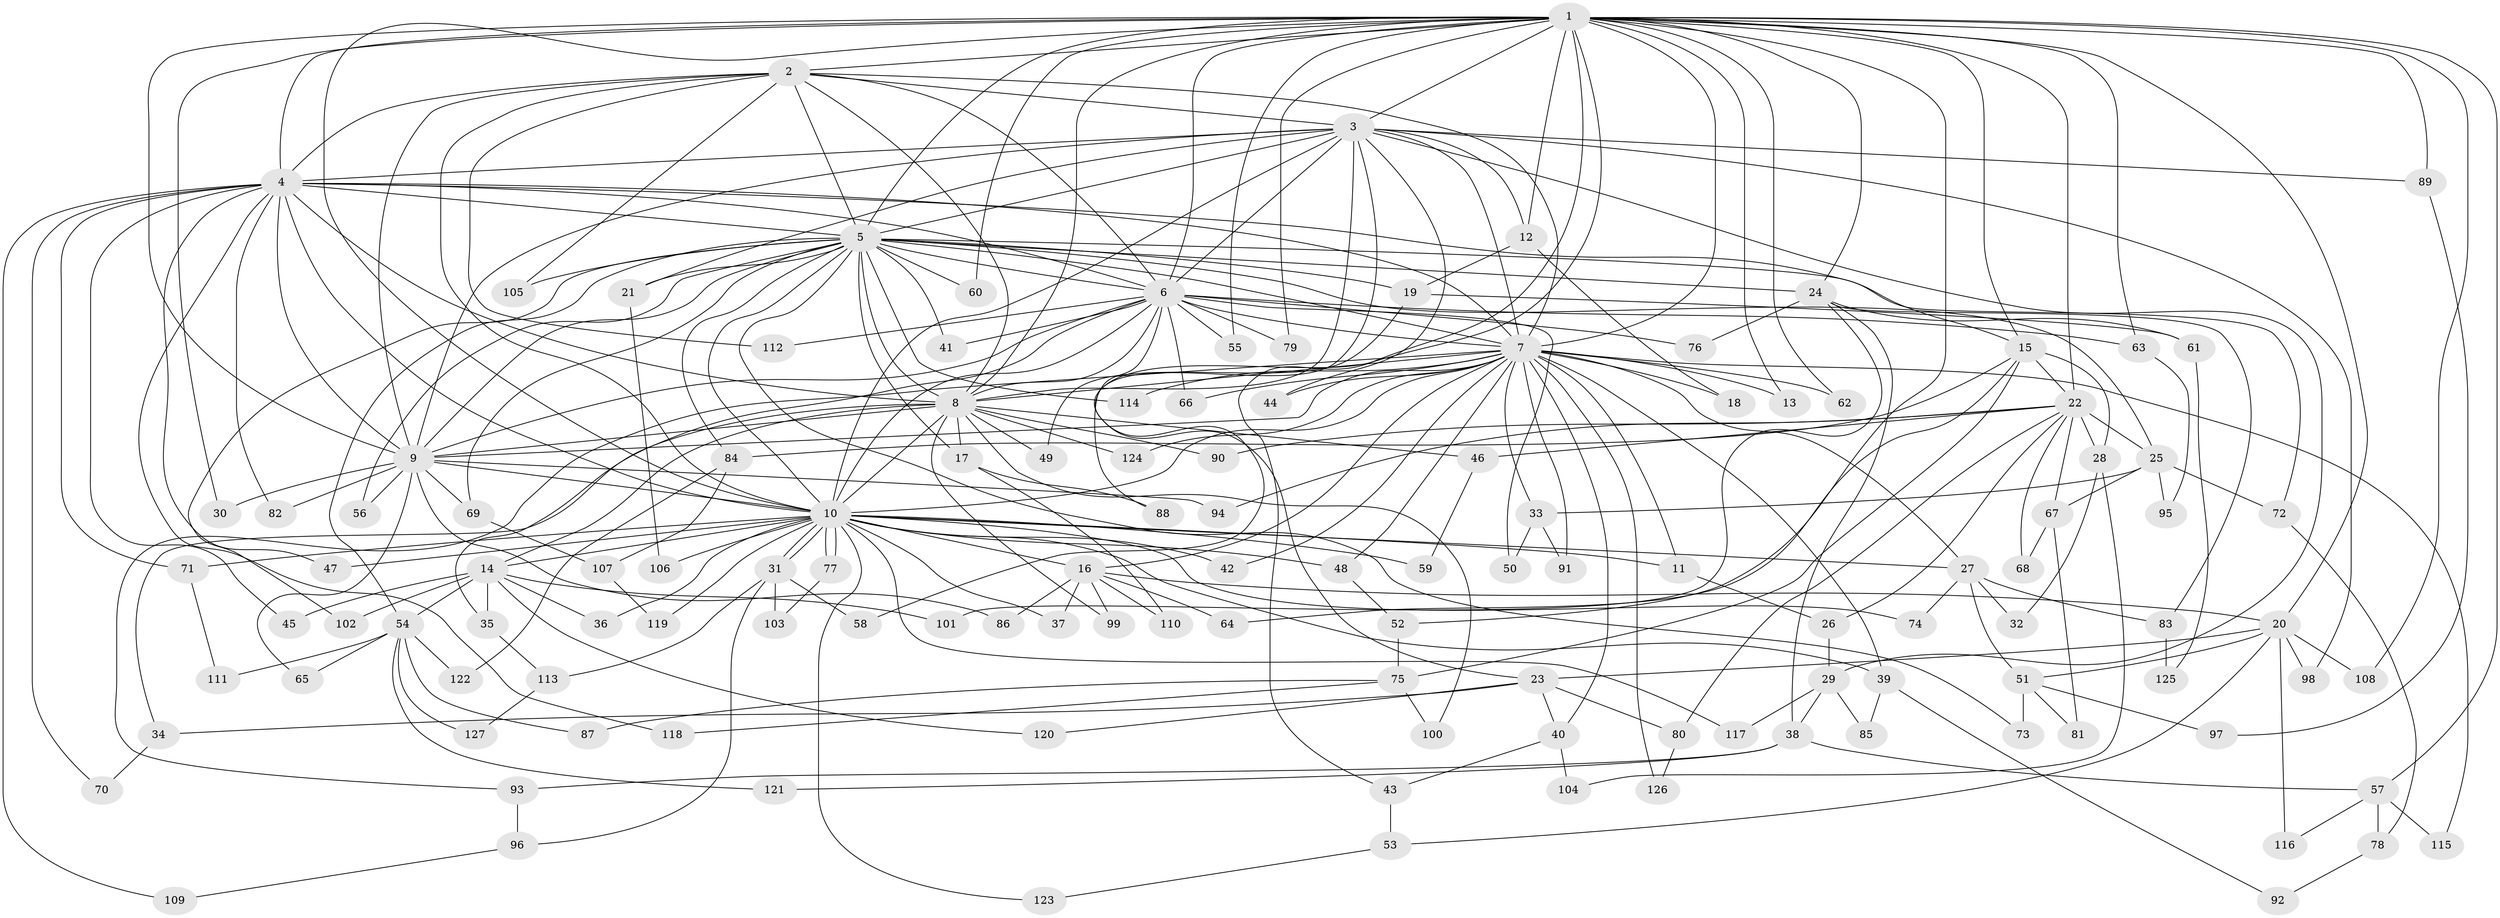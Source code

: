 // coarse degree distribution, {37: 0.011235955056179775, 16: 0.011235955056179775, 12: 0.02247191011235955, 21: 0.011235955056179775, 14: 0.011235955056179775, 24: 0.011235955056179775, 4: 0.07865168539325842, 3: 0.15730337078651685, 1: 0.011235955056179775, 9: 0.02247191011235955, 7: 0.0449438202247191, 10: 0.011235955056179775, 8: 0.011235955056179775, 11: 0.011235955056179775, 6: 0.0449438202247191, 5: 0.0449438202247191, 2: 0.48314606741573035}
// Generated by graph-tools (version 1.1) at 2025/49/03/04/25 22:49:46]
// undirected, 127 vertices, 279 edges
graph export_dot {
  node [color=gray90,style=filled];
  1;
  2;
  3;
  4;
  5;
  6;
  7;
  8;
  9;
  10;
  11;
  12;
  13;
  14;
  15;
  16;
  17;
  18;
  19;
  20;
  21;
  22;
  23;
  24;
  25;
  26;
  27;
  28;
  29;
  30;
  31;
  32;
  33;
  34;
  35;
  36;
  37;
  38;
  39;
  40;
  41;
  42;
  43;
  44;
  45;
  46;
  47;
  48;
  49;
  50;
  51;
  52;
  53;
  54;
  55;
  56;
  57;
  58;
  59;
  60;
  61;
  62;
  63;
  64;
  65;
  66;
  67;
  68;
  69;
  70;
  71;
  72;
  73;
  74;
  75;
  76;
  77;
  78;
  79;
  80;
  81;
  82;
  83;
  84;
  85;
  86;
  87;
  88;
  89;
  90;
  91;
  92;
  93;
  94;
  95;
  96;
  97;
  98;
  99;
  100;
  101;
  102;
  103;
  104;
  105;
  106;
  107;
  108;
  109;
  110;
  111;
  112;
  113;
  114;
  115;
  116;
  117;
  118;
  119;
  120;
  121;
  122;
  123;
  124;
  125;
  126;
  127;
  1 -- 2;
  1 -- 3;
  1 -- 4;
  1 -- 5;
  1 -- 6;
  1 -- 7;
  1 -- 8;
  1 -- 9;
  1 -- 10;
  1 -- 12;
  1 -- 13;
  1 -- 15;
  1 -- 20;
  1 -- 22;
  1 -- 24;
  1 -- 30;
  1 -- 43;
  1 -- 52;
  1 -- 55;
  1 -- 57;
  1 -- 60;
  1 -- 62;
  1 -- 63;
  1 -- 79;
  1 -- 88;
  1 -- 89;
  1 -- 108;
  2 -- 3;
  2 -- 4;
  2 -- 5;
  2 -- 6;
  2 -- 7;
  2 -- 8;
  2 -- 9;
  2 -- 10;
  2 -- 105;
  2 -- 112;
  3 -- 4;
  3 -- 5;
  3 -- 6;
  3 -- 7;
  3 -- 8;
  3 -- 9;
  3 -- 10;
  3 -- 12;
  3 -- 21;
  3 -- 29;
  3 -- 44;
  3 -- 58;
  3 -- 89;
  3 -- 98;
  4 -- 5;
  4 -- 6;
  4 -- 7;
  4 -- 8;
  4 -- 9;
  4 -- 10;
  4 -- 15;
  4 -- 45;
  4 -- 47;
  4 -- 70;
  4 -- 71;
  4 -- 82;
  4 -- 109;
  4 -- 118;
  5 -- 6;
  5 -- 7;
  5 -- 8;
  5 -- 9;
  5 -- 10;
  5 -- 17;
  5 -- 19;
  5 -- 21;
  5 -- 24;
  5 -- 25;
  5 -- 41;
  5 -- 54;
  5 -- 56;
  5 -- 60;
  5 -- 69;
  5 -- 72;
  5 -- 73;
  5 -- 84;
  5 -- 102;
  5 -- 105;
  5 -- 114;
  6 -- 7;
  6 -- 8;
  6 -- 9;
  6 -- 10;
  6 -- 23;
  6 -- 35;
  6 -- 41;
  6 -- 50;
  6 -- 55;
  6 -- 63;
  6 -- 66;
  6 -- 76;
  6 -- 79;
  6 -- 112;
  7 -- 8;
  7 -- 9;
  7 -- 10;
  7 -- 11;
  7 -- 13;
  7 -- 16;
  7 -- 18;
  7 -- 27;
  7 -- 33;
  7 -- 39;
  7 -- 40;
  7 -- 42;
  7 -- 44;
  7 -- 48;
  7 -- 62;
  7 -- 66;
  7 -- 91;
  7 -- 93;
  7 -- 114;
  7 -- 115;
  7 -- 124;
  7 -- 126;
  8 -- 9;
  8 -- 10;
  8 -- 14;
  8 -- 17;
  8 -- 34;
  8 -- 46;
  8 -- 49;
  8 -- 90;
  8 -- 99;
  8 -- 100;
  8 -- 124;
  9 -- 10;
  9 -- 30;
  9 -- 56;
  9 -- 65;
  9 -- 69;
  9 -- 82;
  9 -- 86;
  9 -- 94;
  10 -- 11;
  10 -- 14;
  10 -- 16;
  10 -- 27;
  10 -- 31;
  10 -- 31;
  10 -- 36;
  10 -- 37;
  10 -- 39;
  10 -- 42;
  10 -- 47;
  10 -- 48;
  10 -- 59;
  10 -- 71;
  10 -- 74;
  10 -- 77;
  10 -- 77;
  10 -- 106;
  10 -- 117;
  10 -- 119;
  10 -- 123;
  11 -- 26;
  12 -- 18;
  12 -- 19;
  14 -- 35;
  14 -- 36;
  14 -- 45;
  14 -- 54;
  14 -- 101;
  14 -- 102;
  14 -- 120;
  15 -- 22;
  15 -- 28;
  15 -- 64;
  15 -- 75;
  15 -- 84;
  16 -- 20;
  16 -- 37;
  16 -- 64;
  16 -- 86;
  16 -- 99;
  16 -- 110;
  17 -- 88;
  17 -- 110;
  19 -- 49;
  19 -- 61;
  20 -- 23;
  20 -- 51;
  20 -- 53;
  20 -- 98;
  20 -- 108;
  20 -- 116;
  21 -- 106;
  22 -- 25;
  22 -- 26;
  22 -- 28;
  22 -- 46;
  22 -- 67;
  22 -- 68;
  22 -- 80;
  22 -- 90;
  22 -- 94;
  23 -- 34;
  23 -- 40;
  23 -- 80;
  23 -- 120;
  24 -- 38;
  24 -- 61;
  24 -- 76;
  24 -- 83;
  24 -- 101;
  25 -- 33;
  25 -- 67;
  25 -- 72;
  25 -- 95;
  26 -- 29;
  27 -- 32;
  27 -- 51;
  27 -- 74;
  27 -- 83;
  28 -- 32;
  28 -- 104;
  29 -- 38;
  29 -- 85;
  29 -- 117;
  31 -- 58;
  31 -- 96;
  31 -- 103;
  31 -- 113;
  33 -- 50;
  33 -- 91;
  34 -- 70;
  35 -- 113;
  38 -- 57;
  38 -- 93;
  38 -- 121;
  39 -- 85;
  39 -- 92;
  40 -- 43;
  40 -- 104;
  43 -- 53;
  46 -- 59;
  48 -- 52;
  51 -- 73;
  51 -- 81;
  51 -- 97;
  52 -- 75;
  53 -- 123;
  54 -- 65;
  54 -- 87;
  54 -- 111;
  54 -- 121;
  54 -- 122;
  54 -- 127;
  57 -- 78;
  57 -- 115;
  57 -- 116;
  61 -- 125;
  63 -- 95;
  67 -- 68;
  67 -- 81;
  69 -- 107;
  71 -- 111;
  72 -- 78;
  75 -- 87;
  75 -- 100;
  75 -- 118;
  77 -- 103;
  78 -- 92;
  80 -- 126;
  83 -- 125;
  84 -- 107;
  84 -- 122;
  89 -- 97;
  93 -- 96;
  96 -- 109;
  107 -- 119;
  113 -- 127;
}
